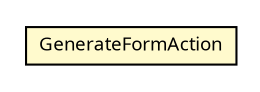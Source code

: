 #!/usr/local/bin/dot
#
# Class diagram 
# Generated by UMLGraph version R5_6 (http://www.umlgraph.org/)
#

digraph G {
	edge [fontname="Trebuchet MS",fontsize=10,labelfontname="Trebuchet MS",labelfontsize=10];
	node [fontname="Trebuchet MS",fontsize=10,shape=plaintext];
	nodesep=0.25;
	ranksep=0.5;
	// se.cambio.cds.gdl.editor.view.panels.GDLEditorMainPanel.GenerateFormAction
	c203427 [label=<<table title="se.cambio.cds.gdl.editor.view.panels.GDLEditorMainPanel.GenerateFormAction" border="0" cellborder="1" cellspacing="0" cellpadding="2" port="p" bgcolor="lemonChiffon" href="./GDLEditorMainPanel.GenerateFormAction.html">
		<tr><td><table border="0" cellspacing="0" cellpadding="1">
<tr><td align="center" balign="center"><font face="Trebuchet MS"> GenerateFormAction </font></td></tr>
		</table></td></tr>
		</table>>, URL="./GDLEditorMainPanel.GenerateFormAction.html", fontname="Trebuchet MS", fontcolor="black", fontsize=9.0];
}

